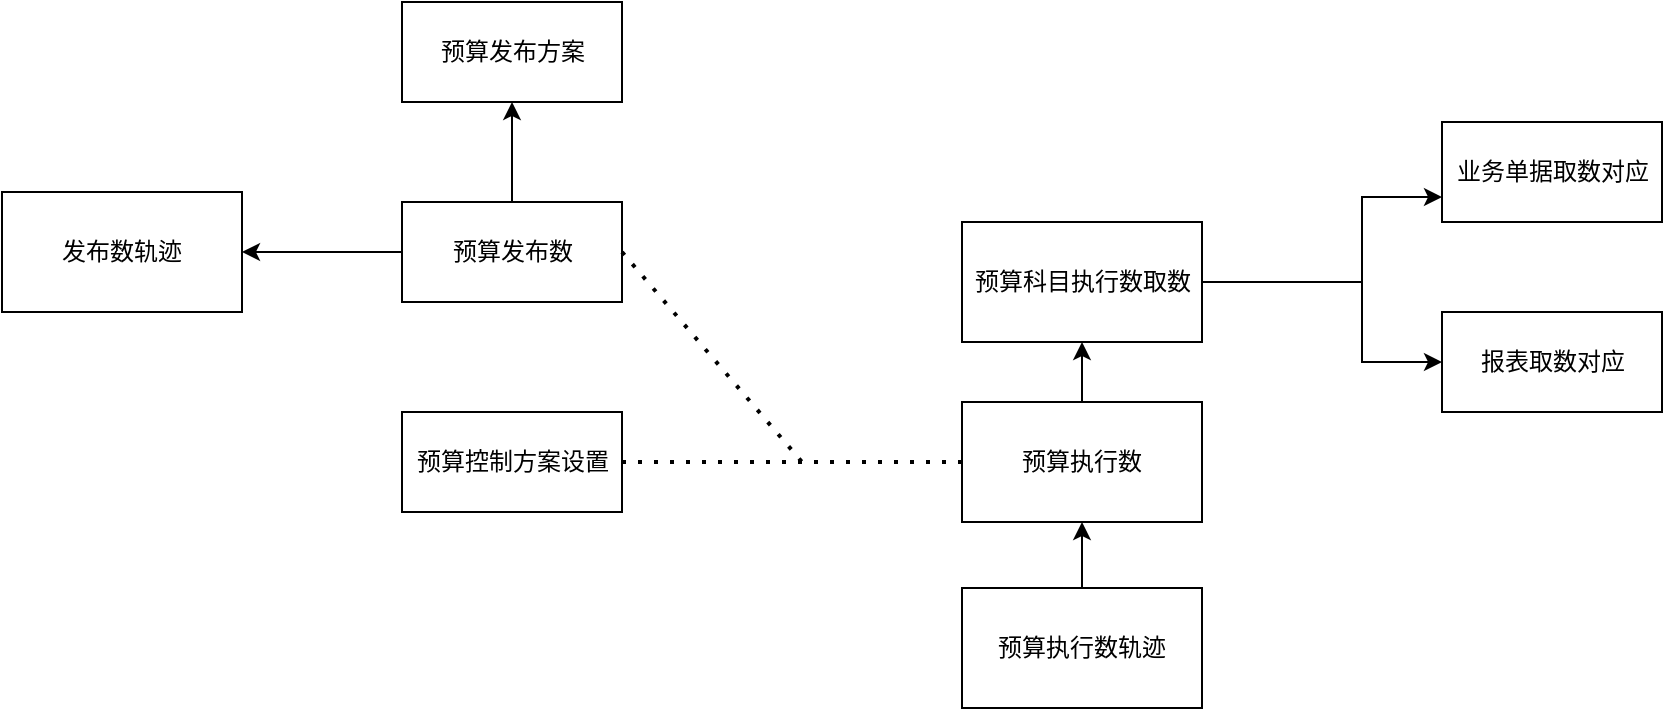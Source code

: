 <mxfile version="16.6.4" type="github">
  <diagram name="Page-1" id="e7e014a7-5840-1c2e-5031-d8a46d1fe8dd">
    <mxGraphModel dx="2115" dy="532" grid="1" gridSize="10" guides="1" tooltips="1" connect="1" arrows="1" fold="1" page="1" pageScale="1" pageWidth="1169" pageHeight="826" background="none" math="0" shadow="0">
      <root>
        <mxCell id="0" />
        <mxCell id="1" parent="0" />
        <mxCell id="ovywUzPmefheDgbY8iEd-45" style="edgeStyle=orthogonalEdgeStyle;rounded=0;orthogonalLoop=1;jettySize=auto;html=1;entryX=0;entryY=0.75;entryDx=0;entryDy=0;" edge="1" parent="1" source="ovywUzPmefheDgbY8iEd-41" target="ovywUzPmefheDgbY8iEd-42">
          <mxGeometry relative="1" as="geometry">
            <mxPoint x="630" y="158" as="targetPoint" />
            <Array as="points">
              <mxPoint x="600" y="200" />
              <mxPoint x="600" y="158" />
            </Array>
          </mxGeometry>
        </mxCell>
        <mxCell id="ovywUzPmefheDgbY8iEd-46" style="edgeStyle=orthogonalEdgeStyle;rounded=0;orthogonalLoop=1;jettySize=auto;html=1;" edge="1" parent="1" source="ovywUzPmefheDgbY8iEd-41" target="ovywUzPmefheDgbY8iEd-43">
          <mxGeometry relative="1" as="geometry">
            <Array as="points">
              <mxPoint x="600" y="200" />
              <mxPoint x="600" y="240" />
            </Array>
          </mxGeometry>
        </mxCell>
        <mxCell id="ovywUzPmefheDgbY8iEd-41" value="预算科目执行数取数" style="html=1;" vertex="1" parent="1">
          <mxGeometry x="400" y="170" width="120" height="60" as="geometry" />
        </mxCell>
        <mxCell id="ovywUzPmefheDgbY8iEd-42" value="业务单据取数对应" style="html=1;" vertex="1" parent="1">
          <mxGeometry x="640" y="120" width="110" height="50" as="geometry" />
        </mxCell>
        <mxCell id="ovywUzPmefheDgbY8iEd-43" value="报表取数对应" style="html=1;" vertex="1" parent="1">
          <mxGeometry x="640" y="215" width="110" height="50" as="geometry" />
        </mxCell>
        <mxCell id="ovywUzPmefheDgbY8iEd-49" value="" style="edgeStyle=orthogonalEdgeStyle;rounded=0;orthogonalLoop=1;jettySize=auto;html=1;" edge="1" parent="1" source="ovywUzPmefheDgbY8iEd-47" target="ovywUzPmefheDgbY8iEd-41">
          <mxGeometry relative="1" as="geometry" />
        </mxCell>
        <mxCell id="ovywUzPmefheDgbY8iEd-47" value="预算执行数" style="rounded=0;whiteSpace=wrap;html=1;" vertex="1" parent="1">
          <mxGeometry x="400" y="260" width="120" height="60" as="geometry" />
        </mxCell>
        <mxCell id="ovywUzPmefheDgbY8iEd-50" value="" style="edgeStyle=orthogonalEdgeStyle;rounded=0;orthogonalLoop=1;jettySize=auto;html=1;" edge="1" parent="1" source="ovywUzPmefheDgbY8iEd-48" target="ovywUzPmefheDgbY8iEd-47">
          <mxGeometry relative="1" as="geometry" />
        </mxCell>
        <mxCell id="ovywUzPmefheDgbY8iEd-48" value="预算执行数轨迹" style="rounded=0;whiteSpace=wrap;html=1;" vertex="1" parent="1">
          <mxGeometry x="400" y="353" width="120" height="60" as="geometry" />
        </mxCell>
        <mxCell id="ovywUzPmefheDgbY8iEd-51" value="预算控制方案设置" style="html=1;" vertex="1" parent="1">
          <mxGeometry x="120" y="265" width="110" height="50" as="geometry" />
        </mxCell>
        <mxCell id="ovywUzPmefheDgbY8iEd-55" value="预算发布方案" style="html=1;" vertex="1" parent="1">
          <mxGeometry x="120" y="60" width="110" height="50" as="geometry" />
        </mxCell>
        <mxCell id="ovywUzPmefheDgbY8iEd-57" value="" style="edgeStyle=orthogonalEdgeStyle;rounded=0;orthogonalLoop=1;jettySize=auto;html=1;" edge="1" parent="1" source="ovywUzPmefheDgbY8iEd-56" target="ovywUzPmefheDgbY8iEd-55">
          <mxGeometry relative="1" as="geometry" />
        </mxCell>
        <mxCell id="ovywUzPmefheDgbY8iEd-63" value="" style="edgeStyle=orthogonalEdgeStyle;rounded=0;orthogonalLoop=1;jettySize=auto;html=1;" edge="1" parent="1" source="ovywUzPmefheDgbY8iEd-56" target="ovywUzPmefheDgbY8iEd-62">
          <mxGeometry relative="1" as="geometry" />
        </mxCell>
        <mxCell id="ovywUzPmefheDgbY8iEd-56" value="预算发布数" style="html=1;" vertex="1" parent="1">
          <mxGeometry x="120" y="160" width="110" height="50" as="geometry" />
        </mxCell>
        <mxCell id="ovywUzPmefheDgbY8iEd-60" value="" style="endArrow=none;dashed=1;html=1;dashPattern=1 3;strokeWidth=2;rounded=0;exitX=1;exitY=0.5;exitDx=0;exitDy=0;entryX=0;entryY=0.5;entryDx=0;entryDy=0;" edge="1" parent="1" source="ovywUzPmefheDgbY8iEd-51" target="ovywUzPmefheDgbY8iEd-47">
          <mxGeometry width="50" height="50" relative="1" as="geometry">
            <mxPoint x="410" y="240" as="sourcePoint" />
            <mxPoint x="460" y="190" as="targetPoint" />
          </mxGeometry>
        </mxCell>
        <mxCell id="ovywUzPmefheDgbY8iEd-61" value="" style="endArrow=none;dashed=1;html=1;dashPattern=1 3;strokeWidth=2;rounded=0;exitX=1;exitY=0.5;exitDx=0;exitDy=0;" edge="1" parent="1" source="ovywUzPmefheDgbY8iEd-56">
          <mxGeometry width="50" height="50" relative="1" as="geometry">
            <mxPoint x="410" y="240" as="sourcePoint" />
            <mxPoint x="320" y="290" as="targetPoint" />
          </mxGeometry>
        </mxCell>
        <mxCell id="ovywUzPmefheDgbY8iEd-62" value="发布数轨迹" style="whiteSpace=wrap;html=1;fillColor=rgb(255, 255, 255);strokeColor=rgb(0, 0, 0);fontColor=rgb(0, 0, 0);" vertex="1" parent="1">
          <mxGeometry x="-80" y="155" width="120" height="60" as="geometry" />
        </mxCell>
      </root>
    </mxGraphModel>
  </diagram>
</mxfile>
